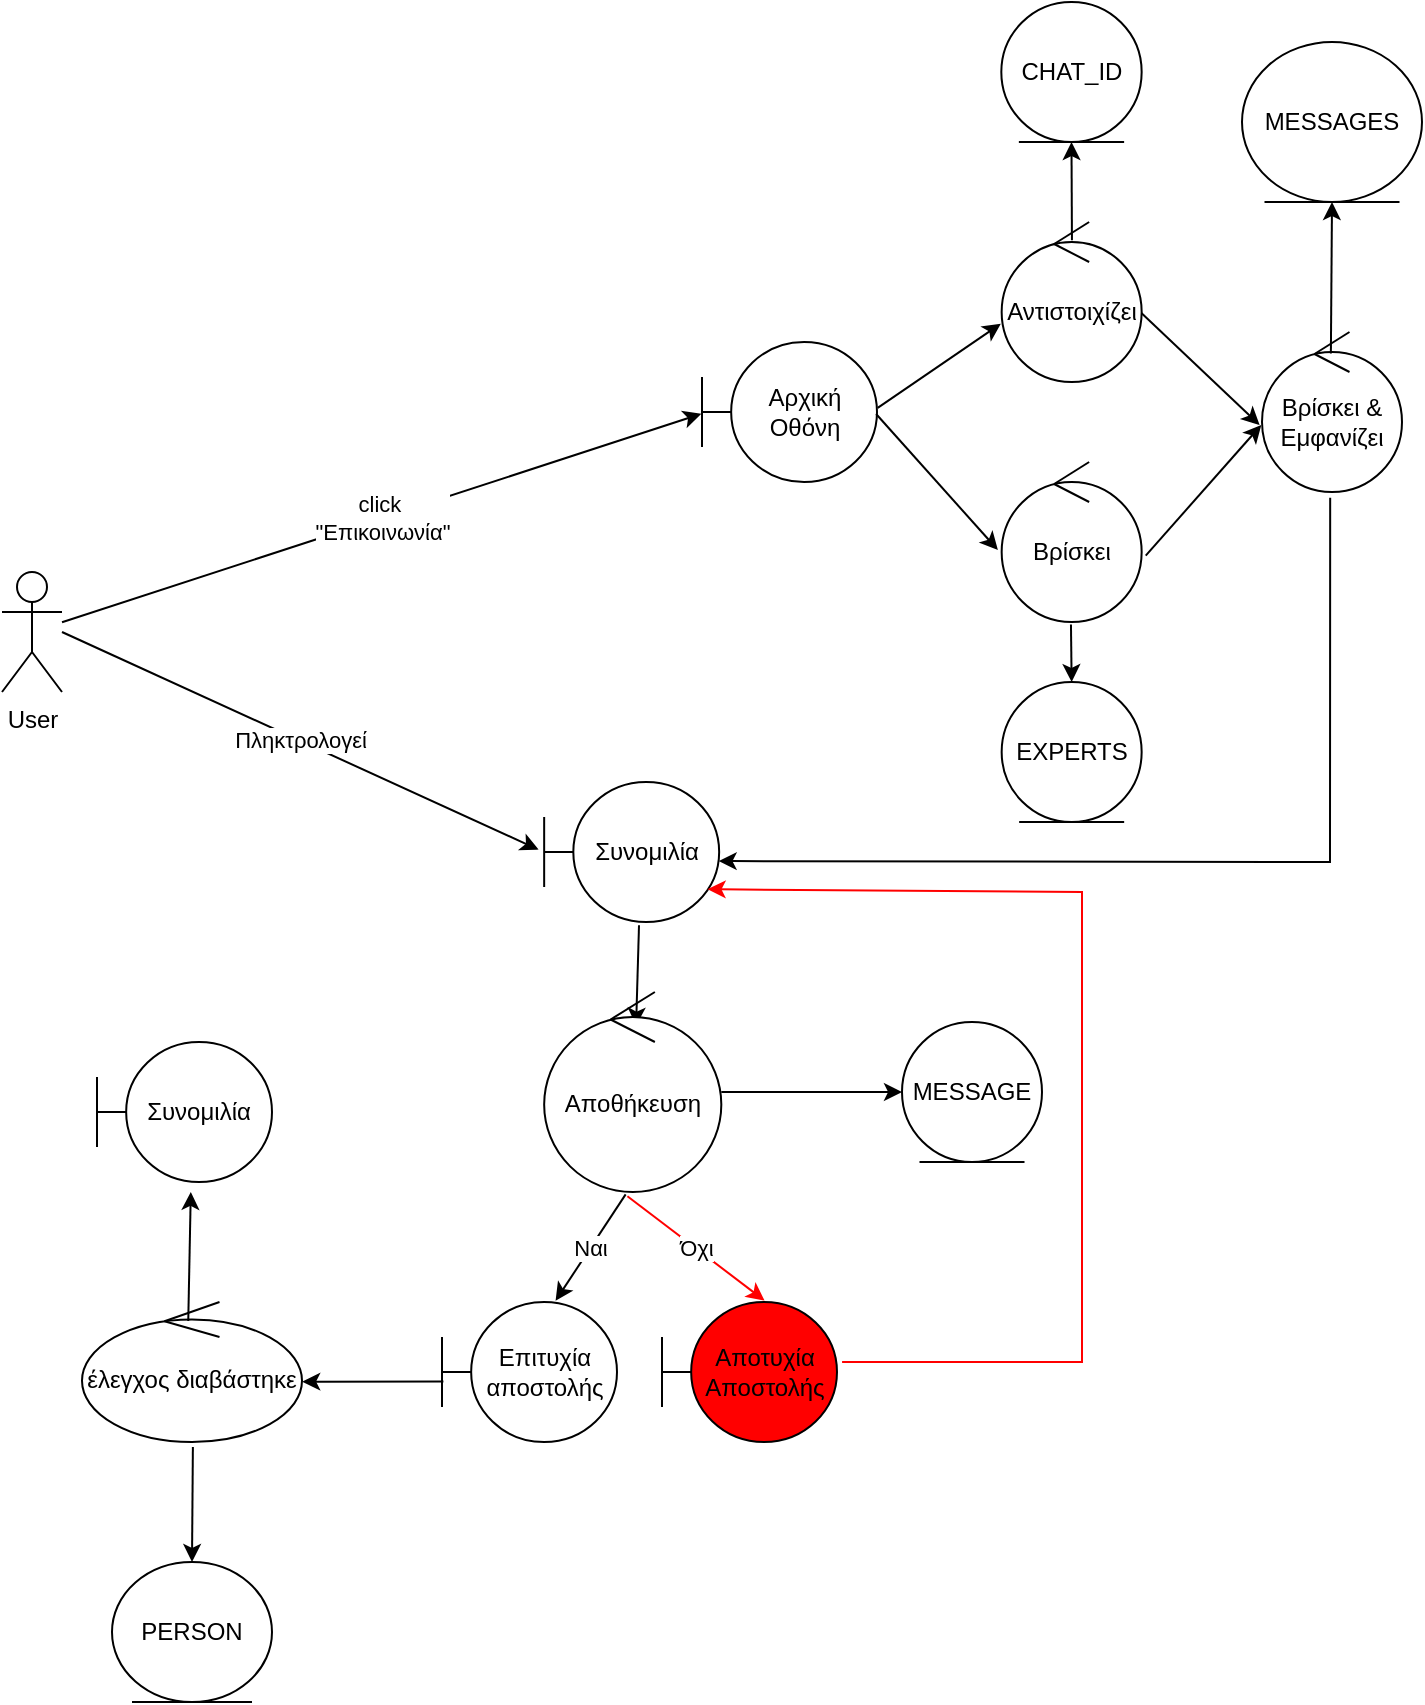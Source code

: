 <mxfile version="24.3.0" type="google">
  <diagram name="Σελίδα-1" id="mk9y4e_xzlSqmofFcsND">
    <mxGraphModel grid="1" page="1" gridSize="10" guides="1" tooltips="1" connect="1" arrows="1" fold="1" pageScale="1" pageWidth="3300" pageHeight="4681" math="0" shadow="0">
      <root>
        <mxCell id="0" />
        <mxCell id="1" parent="0" />
        <mxCell id="8xHuX-Zbcb74H1r3wemq-71" value="User" style="shape=umlActor;verticalLabelPosition=bottom;verticalAlign=top;html=1;outlineConnect=0;" vertex="1" parent="1">
          <mxGeometry x="280" y="285" width="30" height="60" as="geometry" />
        </mxCell>
        <mxCell id="8xHuX-Zbcb74H1r3wemq-72" value="Αρχική Οθόνη" style="shape=umlBoundary;whiteSpace=wrap;html=1;" vertex="1" parent="1">
          <mxGeometry x="630" y="170" width="87.5" height="70" as="geometry" />
        </mxCell>
        <mxCell id="8xHuX-Zbcb74H1r3wemq-73" value="click&amp;nbsp;&lt;div&gt;&quot;Επικοινωνία&quot;&lt;/div&gt;" style="endArrow=classic;html=1;rounded=0;entryX=-0.004;entryY=0.513;entryDx=0;entryDy=0;entryPerimeter=0;" edge="1" parent="1" source="8xHuX-Zbcb74H1r3wemq-71" target="8xHuX-Zbcb74H1r3wemq-72">
          <mxGeometry width="50" height="50" relative="1" as="geometry">
            <mxPoint x="860" y="455" as="sourcePoint" />
            <mxPoint x="910" y="405" as="targetPoint" />
          </mxGeometry>
        </mxCell>
        <mxCell id="8xHuX-Zbcb74H1r3wemq-76" value="Συνομιλία" style="shape=umlBoundary;whiteSpace=wrap;html=1;" vertex="1" parent="1">
          <mxGeometry x="551.08" y="390" width="87.5" height="70" as="geometry" />
        </mxCell>
        <mxCell id="8xHuX-Zbcb74H1r3wemq-77" value="Πληκτρολογεί" style="endArrow=classic;html=1;rounded=0;entryX=-0.032;entryY=0.483;entryDx=0;entryDy=0;entryPerimeter=0;" edge="1" parent="1" target="8xHuX-Zbcb74H1r3wemq-76">
          <mxGeometry width="50" height="50" relative="1" as="geometry">
            <mxPoint x="310" y="315" as="sourcePoint" />
            <mxPoint x="380" y="485" as="targetPoint" />
          </mxGeometry>
        </mxCell>
        <mxCell id="8xHuX-Zbcb74H1r3wemq-78" value="" style="endArrow=classic;html=1;rounded=0;exitX=1.004;exitY=0.47;exitDx=0;exitDy=0;exitPerimeter=0;entryX=-0.006;entryY=0.636;entryDx=0;entryDy=0;entryPerimeter=0;" edge="1" parent="1" source="8xHuX-Zbcb74H1r3wemq-72" target="8xHuX-Zbcb74H1r3wemq-91">
          <mxGeometry width="50" height="50" relative="1" as="geometry">
            <mxPoint x="732.83" y="205" as="sourcePoint" />
            <mxPoint x="750" y="140" as="targetPoint" />
          </mxGeometry>
        </mxCell>
        <mxCell id="8xHuX-Zbcb74H1r3wemq-79" value="" style="endArrow=classic;html=1;rounded=0;exitX=0.995;exitY=0.514;exitDx=0;exitDy=0;exitPerimeter=0;entryX=-0.027;entryY=0.55;entryDx=0;entryDy=0;entryPerimeter=0;" edge="1" parent="1" source="8xHuX-Zbcb74H1r3wemq-72" target="8xHuX-Zbcb74H1r3wemq-82">
          <mxGeometry width="50" height="50" relative="1" as="geometry">
            <mxPoint x="729.83" y="241" as="sourcePoint" />
            <mxPoint x="769.83" y="240" as="targetPoint" />
          </mxGeometry>
        </mxCell>
        <mxCell id="8xHuX-Zbcb74H1r3wemq-80" value="Βρίσκει &amp;amp; Εμφανίζει" style="ellipse;shape=umlControl;whiteSpace=wrap;html=1;" vertex="1" parent="1">
          <mxGeometry x="910" y="165" width="70" height="80" as="geometry" />
        </mxCell>
        <mxCell id="8xHuX-Zbcb74H1r3wemq-82" value="Βρίσκει" style="ellipse;shape=umlControl;whiteSpace=wrap;html=1;" vertex="1" parent="1">
          <mxGeometry x="779.83" y="230" width="70" height="80" as="geometry" />
        </mxCell>
        <mxCell id="8xHuX-Zbcb74H1r3wemq-83" value="MESSAGES" style="ellipse;shape=umlEntity;whiteSpace=wrap;html=1;" vertex="1" parent="1">
          <mxGeometry x="900" y="20" width="90" height="80" as="geometry" />
        </mxCell>
        <mxCell id="8xHuX-Zbcb74H1r3wemq-84" value="" style="endArrow=classic;html=1;rounded=0;exitX=0.492;exitY=0.135;exitDx=0;exitDy=0;exitPerimeter=0;entryX=0.5;entryY=1;entryDx=0;entryDy=0;" edge="1" parent="1" source="8xHuX-Zbcb74H1r3wemq-80" target="8xHuX-Zbcb74H1r3wemq-83">
          <mxGeometry width="50" height="50" relative="1" as="geometry">
            <mxPoint x="969.83" y="160" as="sourcePoint" />
            <mxPoint x="1019.83" y="110" as="targetPoint" />
          </mxGeometry>
        </mxCell>
        <mxCell id="8xHuX-Zbcb74H1r3wemq-85" value="EXPERTS" style="ellipse;shape=umlEntity;whiteSpace=wrap;html=1;" vertex="1" parent="1">
          <mxGeometry x="779.83" y="340" width="70" height="70" as="geometry" />
        </mxCell>
        <mxCell id="8xHuX-Zbcb74H1r3wemq-86" value="" style="endArrow=classic;html=1;rounded=0;exitX=0.495;exitY=1.016;exitDx=0;exitDy=0;exitPerimeter=0;entryX=0.5;entryY=0;entryDx=0;entryDy=0;" edge="1" parent="1" source="8xHuX-Zbcb74H1r3wemq-82" target="8xHuX-Zbcb74H1r3wemq-85">
          <mxGeometry width="50" height="50" relative="1" as="geometry">
            <mxPoint x="909.83" y="260" as="sourcePoint" />
            <mxPoint x="959.83" y="210" as="targetPoint" />
          </mxGeometry>
        </mxCell>
        <mxCell id="8xHuX-Zbcb74H1r3wemq-89" value="" style="endArrow=classic;html=1;rounded=0;exitX=0.998;exitY=0.569;exitDx=0;exitDy=0;exitPerimeter=0;entryX=-0.017;entryY=0.581;entryDx=0;entryDy=0;entryPerimeter=0;" edge="1" parent="1" source="8xHuX-Zbcb74H1r3wemq-91" target="8xHuX-Zbcb74H1r3wemq-80">
          <mxGeometry width="50" height="50" relative="1" as="geometry">
            <mxPoint x="880" y="150" as="sourcePoint" />
            <mxPoint x="910" y="170" as="targetPoint" />
          </mxGeometry>
        </mxCell>
        <mxCell id="8xHuX-Zbcb74H1r3wemq-90" value="" style="endArrow=classic;html=1;rounded=0;exitX=1.029;exitY=0.585;exitDx=0;exitDy=0;exitPerimeter=0;entryX=-0.005;entryY=0.581;entryDx=0;entryDy=0;entryPerimeter=0;" edge="1" parent="1" source="8xHuX-Zbcb74H1r3wemq-82" target="8xHuX-Zbcb74H1r3wemq-80">
          <mxGeometry width="50" height="50" relative="1" as="geometry">
            <mxPoint x="929.83" y="170" as="sourcePoint" />
            <mxPoint x="920" y="240" as="targetPoint" />
          </mxGeometry>
        </mxCell>
        <mxCell id="8xHuX-Zbcb74H1r3wemq-91" value="Αντιστοιχίζει" style="ellipse;shape=umlControl;whiteSpace=wrap;html=1;" vertex="1" parent="1">
          <mxGeometry x="779.83" y="110" width="70" height="80" as="geometry" />
        </mxCell>
        <mxCell id="8xHuX-Zbcb74H1r3wemq-93" value="CHAT_ID" style="ellipse;shape=umlEntity;whiteSpace=wrap;html=1;" vertex="1" parent="1">
          <mxGeometry x="779.66" width="70.17" height="70" as="geometry" />
        </mxCell>
        <mxCell id="8xHuX-Zbcb74H1r3wemq-95" value="" style="endArrow=classic;html=1;rounded=0;entryX=0.5;entryY=1;entryDx=0;entryDy=0;exitX=0.502;exitY=0.114;exitDx=0;exitDy=0;exitPerimeter=0;" edge="1" parent="1" source="8xHuX-Zbcb74H1r3wemq-91" target="8xHuX-Zbcb74H1r3wemq-93">
          <mxGeometry width="50" height="50" relative="1" as="geometry">
            <mxPoint x="930" y="120" as="sourcePoint" />
            <mxPoint x="824.83" y="90" as="targetPoint" />
          </mxGeometry>
        </mxCell>
        <mxCell id="8xHuX-Zbcb74H1r3wemq-96" value="" style="endArrow=classic;html=1;rounded=0;entryX=0.997;entryY=0.565;entryDx=0;entryDy=0;entryPerimeter=0;exitX=0.487;exitY=1.036;exitDx=0;exitDy=0;exitPerimeter=0;" edge="1" parent="1" source="8xHuX-Zbcb74H1r3wemq-80" target="8xHuX-Zbcb74H1r3wemq-76">
          <mxGeometry width="50" height="50" relative="1" as="geometry">
            <mxPoint x="1030" y="210" as="sourcePoint" />
            <mxPoint x="640" y="430" as="targetPoint" />
            <Array as="points">
              <mxPoint x="944" y="430" />
            </Array>
          </mxGeometry>
        </mxCell>
        <mxCell id="8xHuX-Zbcb74H1r3wemq-97" value="" style="endArrow=classic;html=1;rounded=0;exitX=0.542;exitY=1.023;exitDx=0;exitDy=0;exitPerimeter=0;entryX=0.519;entryY=0.168;entryDx=0;entryDy=0;entryPerimeter=0;" edge="1" parent="1" source="8xHuX-Zbcb74H1r3wemq-76" target="8xHuX-Zbcb74H1r3wemq-98">
          <mxGeometry width="50" height="50" relative="1" as="geometry">
            <mxPoint x="780" y="560" as="sourcePoint" />
            <mxPoint x="700" y="630" as="targetPoint" />
          </mxGeometry>
        </mxCell>
        <mxCell id="8xHuX-Zbcb74H1r3wemq-116" style="edgeStyle=orthogonalEdgeStyle;rounded=0;orthogonalLoop=1;jettySize=auto;html=1;entryX=0;entryY=0.5;entryDx=0;entryDy=0;" edge="1" parent="1" source="8xHuX-Zbcb74H1r3wemq-98" target="8xHuX-Zbcb74H1r3wemq-115">
          <mxGeometry relative="1" as="geometry" />
        </mxCell>
        <mxCell id="8xHuX-Zbcb74H1r3wemq-98" value="Αποθήκευση" style="ellipse;shape=umlControl;whiteSpace=wrap;html=1;" vertex="1" parent="1">
          <mxGeometry x="551.08" y="495" width="88.58" height="100" as="geometry" />
        </mxCell>
        <mxCell id="8xHuX-Zbcb74H1r3wemq-100" value="Όχι" style="endArrow=classic;html=1;rounded=0;exitX=0.47;exitY=1.021;exitDx=0;exitDy=0;exitPerimeter=0;entryX=0.586;entryY=-0.01;entryDx=0;entryDy=0;entryPerimeter=0;strokeColor=#FF0000;" edge="1" parent="1" source="8xHuX-Zbcb74H1r3wemq-98" target="8xHuX-Zbcb74H1r3wemq-102">
          <mxGeometry width="50" height="50" relative="1" as="geometry">
            <mxPoint x="680" y="640" as="sourcePoint" />
            <mxPoint x="880" y="670" as="targetPoint" />
          </mxGeometry>
        </mxCell>
        <mxCell id="8xHuX-Zbcb74H1r3wemq-102" value="Αποτυχία Αποστολής" style="shape=umlBoundary;whiteSpace=wrap;html=1;fillColor=#FF0000;" vertex="1" parent="1">
          <mxGeometry x="610" y="650" width="87.5" height="70" as="geometry" />
        </mxCell>
        <mxCell id="8xHuX-Zbcb74H1r3wemq-104" value="Ναι" style="endArrow=classic;html=1;rounded=0;exitX=0.46;exitY=1.012;exitDx=0;exitDy=0;exitPerimeter=0;entryX=0.649;entryY=-0.009;entryDx=0;entryDy=0;entryPerimeter=0;" edge="1" parent="1" source="8xHuX-Zbcb74H1r3wemq-98" target="rQXIShmM2IGcCxkvhJXJ-1">
          <mxGeometry x="-0.003" width="50" height="50" relative="1" as="geometry">
            <mxPoint x="590" y="590" as="sourcePoint" />
            <mxPoint x="540" y="660" as="targetPoint" />
            <Array as="points" />
            <mxPoint as="offset" />
          </mxGeometry>
        </mxCell>
        <mxCell id="8xHuX-Zbcb74H1r3wemq-105" value="έλεγχος διαβάστηκε" style="ellipse;shape=umlControl;whiteSpace=wrap;html=1;" vertex="1" parent="1">
          <mxGeometry x="320" y="650" width="110" height="70" as="geometry" />
        </mxCell>
        <mxCell id="8xHuX-Zbcb74H1r3wemq-106" value="PERSON" style="ellipse;shape=umlEntity;whiteSpace=wrap;html=1;" vertex="1" parent="1">
          <mxGeometry x="335" y="780" width="80" height="70" as="geometry" />
        </mxCell>
        <mxCell id="8xHuX-Zbcb74H1r3wemq-107" value="" style="endArrow=classic;html=1;rounded=0;exitX=0.504;exitY=1.035;exitDx=0;exitDy=0;exitPerimeter=0;" edge="1" parent="1" source="8xHuX-Zbcb74H1r3wemq-105" target="8xHuX-Zbcb74H1r3wemq-106">
          <mxGeometry width="50" height="50" relative="1" as="geometry">
            <mxPoint x="813.75" y="1020" as="sourcePoint" />
            <mxPoint x="863.75" y="970" as="targetPoint" />
          </mxGeometry>
        </mxCell>
        <mxCell id="8xHuX-Zbcb74H1r3wemq-115" value="MESSAGE" style="ellipse;shape=umlEntity;whiteSpace=wrap;html=1;" vertex="1" parent="1">
          <mxGeometry x="730" y="510" width="70" height="70" as="geometry" />
        </mxCell>
        <mxCell id="8xHuX-Zbcb74H1r3wemq-117" value="" style="endArrow=classic;html=1;rounded=0;exitX=0.483;exitY=0.135;exitDx=0;exitDy=0;exitPerimeter=0;entryX=0.536;entryY=1.071;entryDx=0;entryDy=0;entryPerimeter=0;" edge="1" parent="1" source="8xHuX-Zbcb74H1r3wemq-105" target="rQXIShmM2IGcCxkvhJXJ-3">
          <mxGeometry width="50" height="50" relative="1" as="geometry">
            <mxPoint x="450" y="710" as="sourcePoint" />
            <mxPoint x="440" y="680" as="targetPoint" />
            <Array as="points" />
          </mxGeometry>
        </mxCell>
        <mxCell id="rQXIShmM2IGcCxkvhJXJ-1" value="Επιτυχία αποστολής" style="shape=umlBoundary;whiteSpace=wrap;html=1;" vertex="1" parent="1">
          <mxGeometry x="500.0" y="650" width="87.5" height="70" as="geometry" />
        </mxCell>
        <mxCell id="rQXIShmM2IGcCxkvhJXJ-2" value="" style="endArrow=classic;html=1;rounded=0;exitX=0.008;exitY=0.567;exitDx=0;exitDy=0;exitPerimeter=0;entryX=1.001;entryY=0.569;entryDx=0;entryDy=0;entryPerimeter=0;" edge="1" parent="1" source="rQXIShmM2IGcCxkvhJXJ-1" target="8xHuX-Zbcb74H1r3wemq-105">
          <mxGeometry width="50" height="50" relative="1" as="geometry">
            <mxPoint x="740" y="590" as="sourcePoint" />
            <mxPoint x="790" y="540" as="targetPoint" />
          </mxGeometry>
        </mxCell>
        <mxCell id="rQXIShmM2IGcCxkvhJXJ-3" value="Συνομιλία" style="shape=umlBoundary;whiteSpace=wrap;html=1;" vertex="1" parent="1">
          <mxGeometry x="327.5" y="520" width="87.5" height="70" as="geometry" />
        </mxCell>
        <mxCell id="rQXIShmM2IGcCxkvhJXJ-4" value="" style="endArrow=classic;html=1;rounded=0;exitX=1.029;exitY=0.429;exitDx=0;exitDy=0;exitPerimeter=0;entryX=0.934;entryY=0.766;entryDx=0;entryDy=0;entryPerimeter=0;strokeColor=#FF0000;" edge="1" parent="1" source="8xHuX-Zbcb74H1r3wemq-102" target="8xHuX-Zbcb74H1r3wemq-76">
          <mxGeometry width="50" height="50" relative="1" as="geometry">
            <mxPoint x="740" y="490" as="sourcePoint" />
            <mxPoint x="790" y="440" as="targetPoint" />
            <Array as="points">
              <mxPoint x="820" y="680" />
              <mxPoint x="820" y="580" />
              <mxPoint x="820" y="445" />
            </Array>
          </mxGeometry>
        </mxCell>
      </root>
    </mxGraphModel>
  </diagram>
</mxfile>
